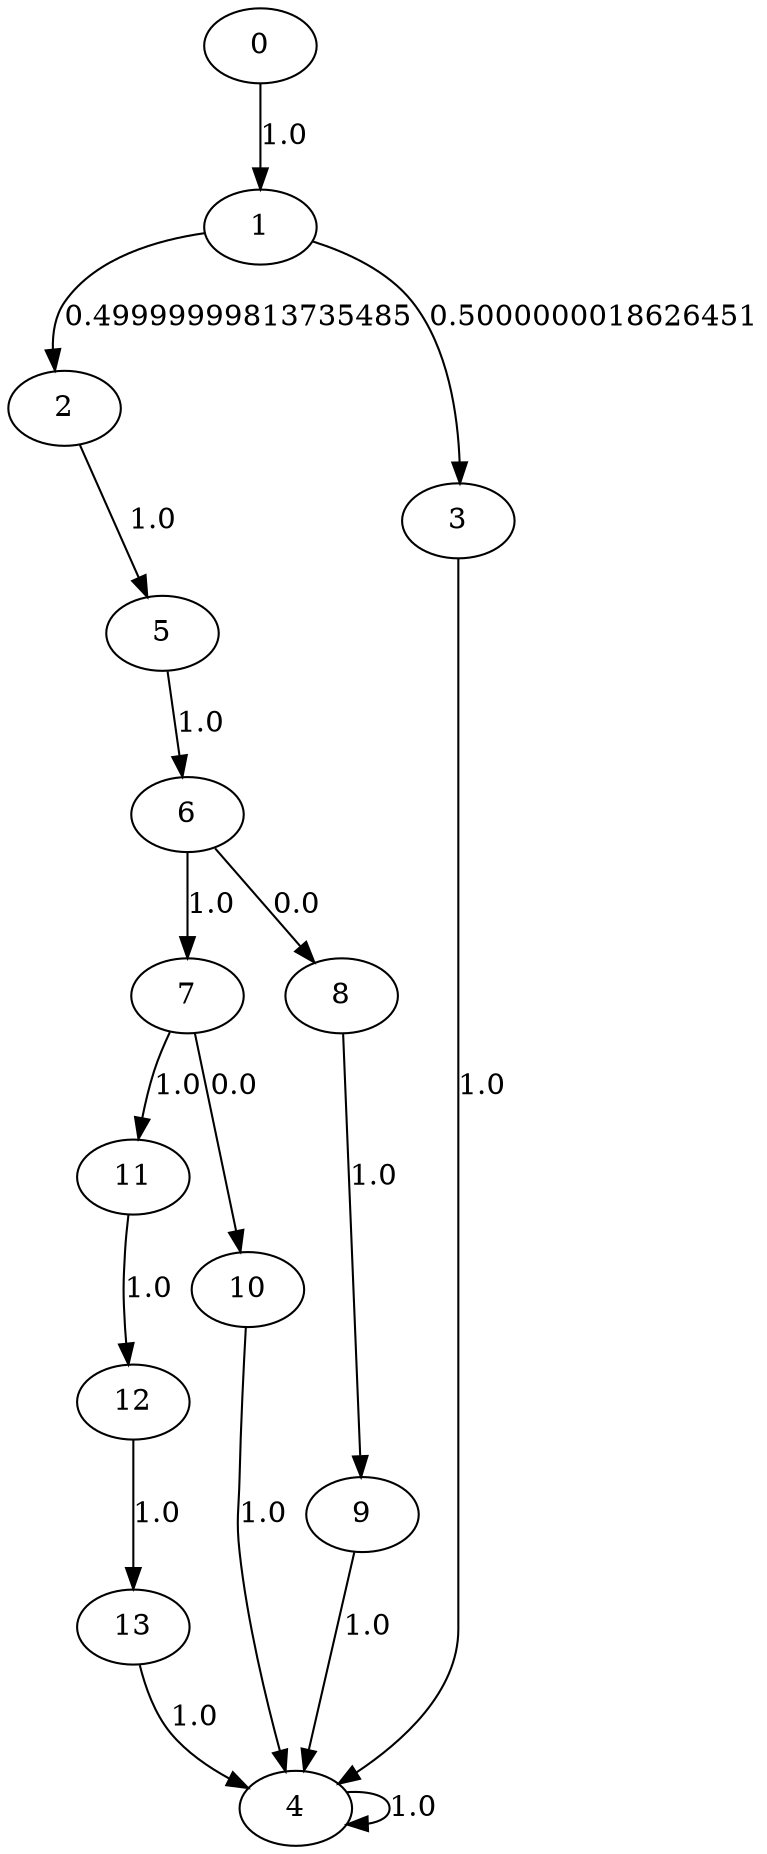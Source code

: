 digraph {
	11 -> 12[label= "1.0"];
	12 -> 13[label= "1.0"];
	13 -> 4[label= "1.0"];
	0 -> 1[label= "1.0"];
	1 -> 2[label= "0.49999999813735485"];
	1 -> 3[label= "0.5000000018626451"];
	2 -> 5[label= "1.0"];
	3 -> 4[label= "1.0"];
	4 -> 4[label= "1.0"];
	5 -> 6[label= "1.0"];
	6 -> 7[label= "1.0"];
	6 -> 8[label= "0.0"];
	7 -> 10[label= "0.0"];
	7 -> 11[label= "1.0"];
	8 -> 9[label= "1.0"];
	9 -> 4[label= "1.0"];
	10 -> 4[label= "1.0"];
}